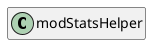 @startuml
set namespaceSeparator \\
hide members
hide << alias >> circle

class modStatsHelper
@enduml
